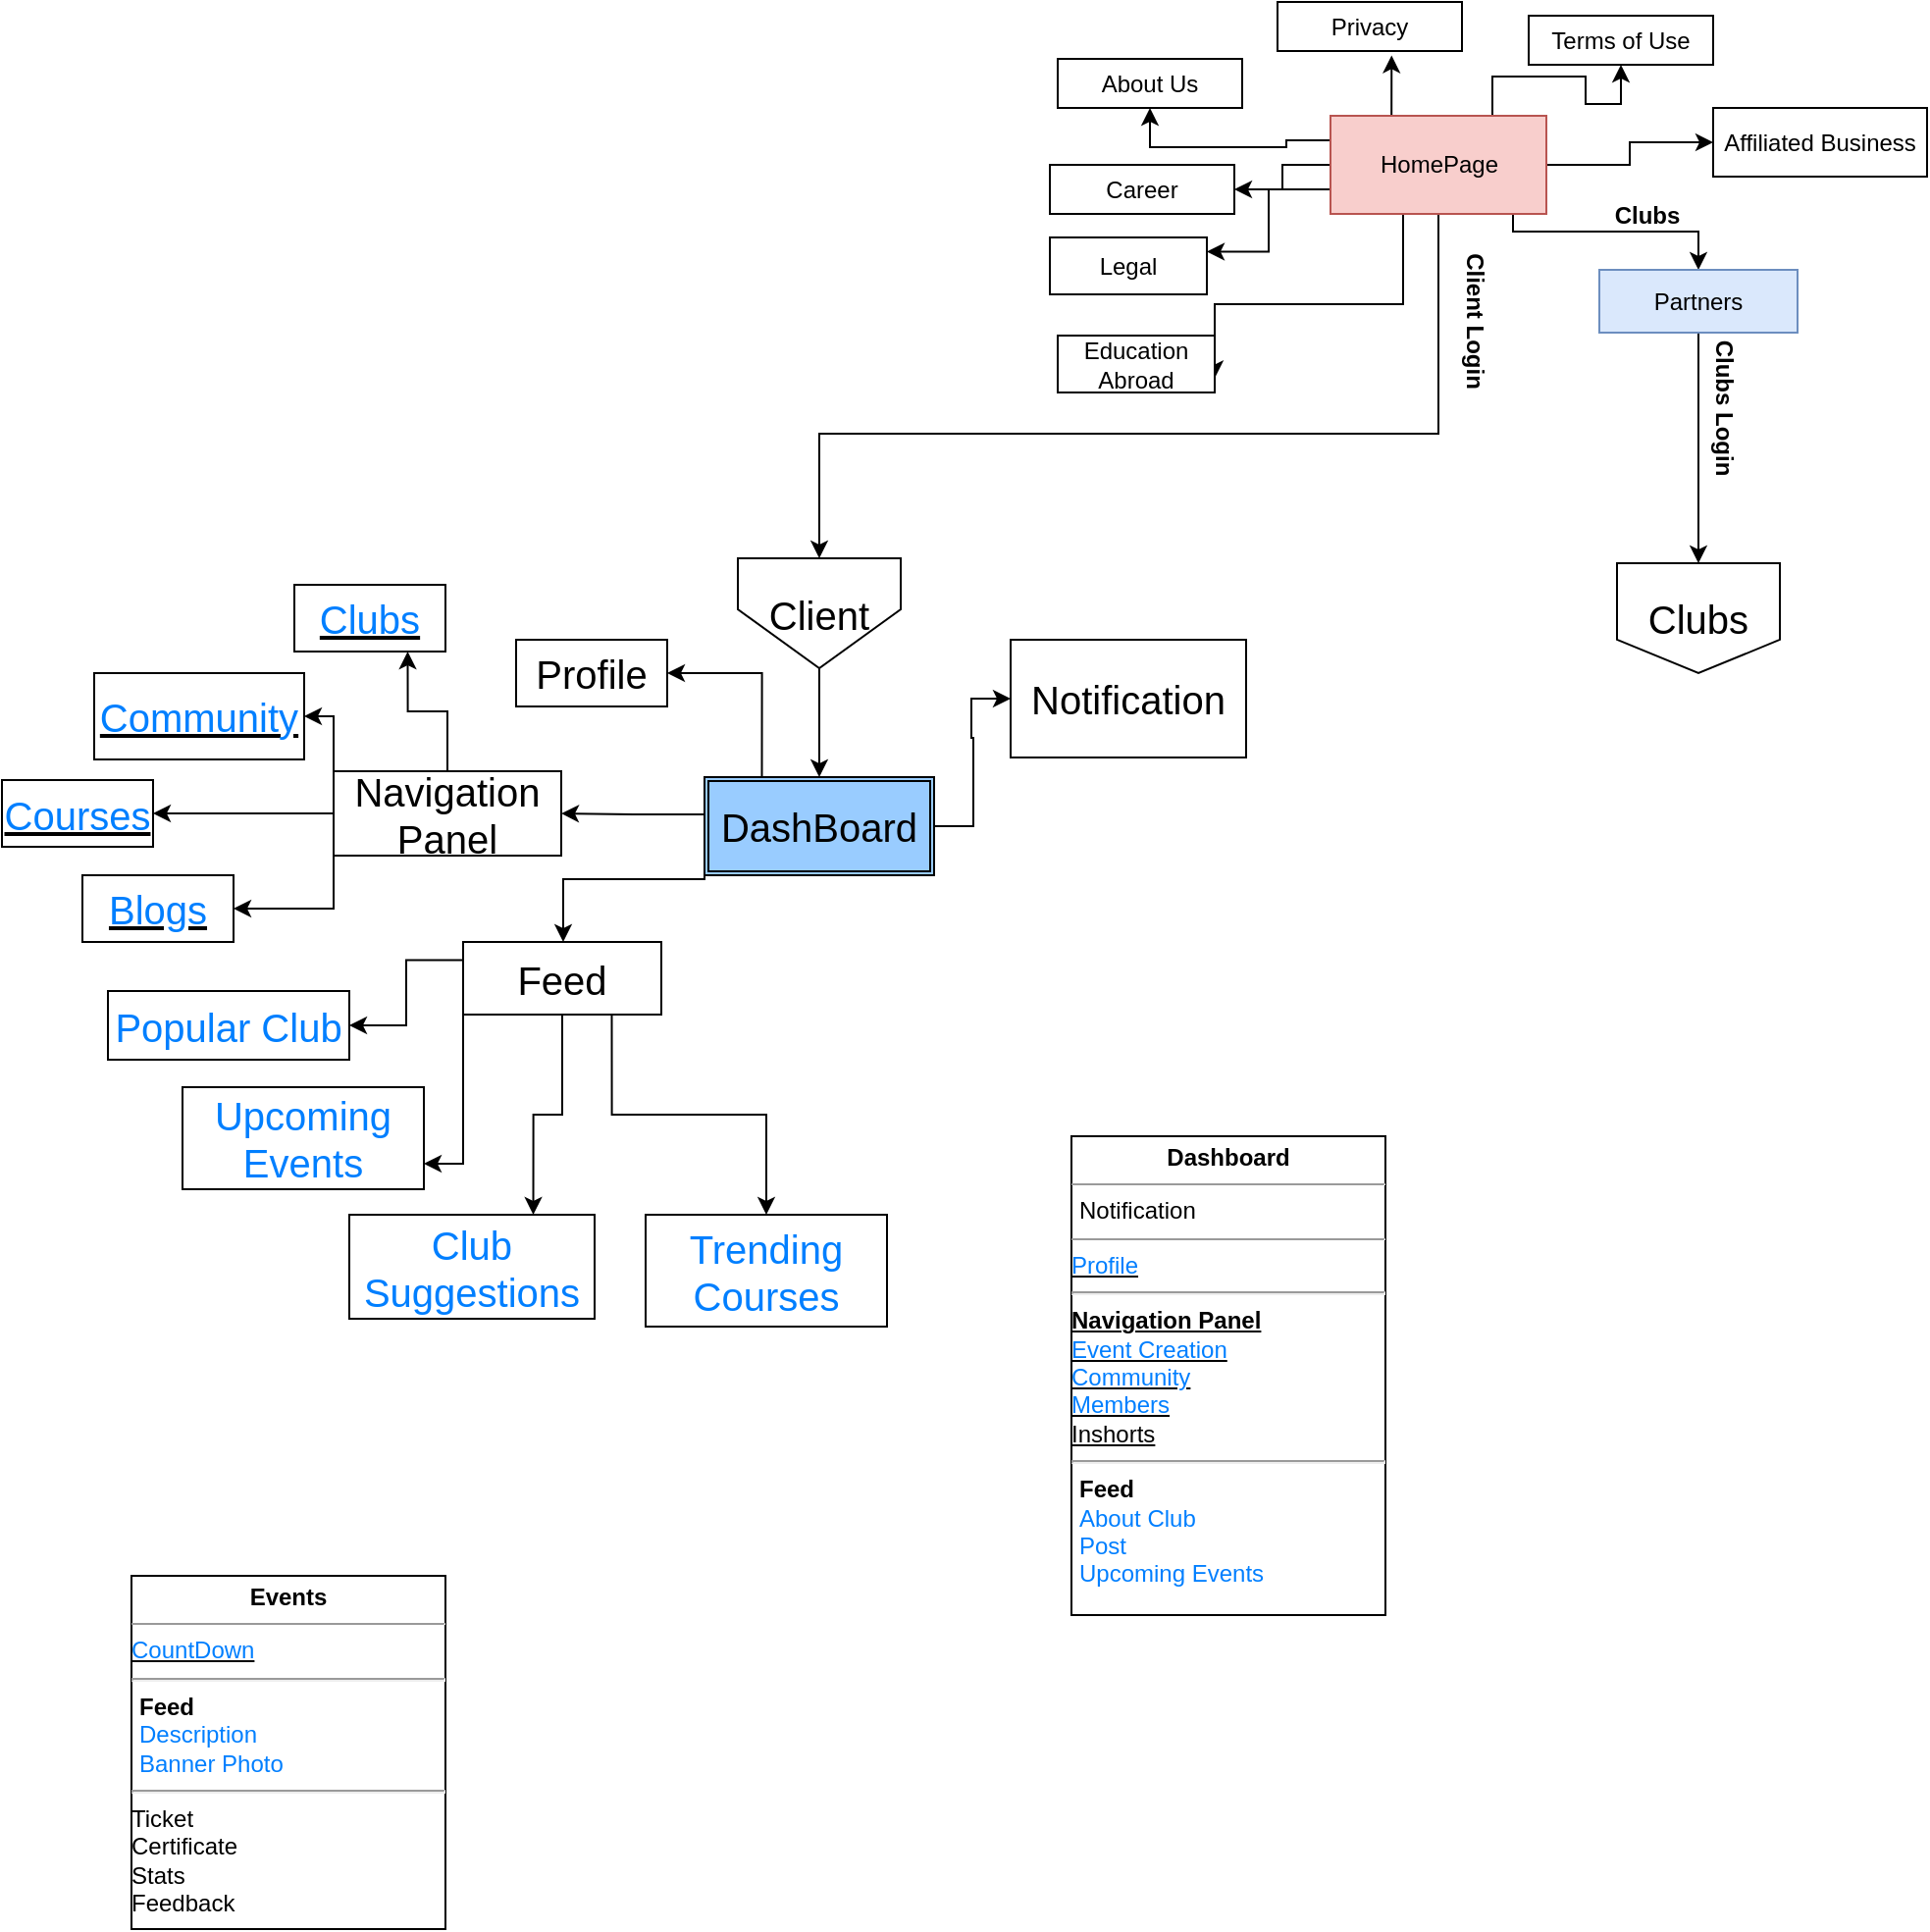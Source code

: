 <mxfile version="16.4.6" type="github">
  <diagram id="Sc2849mtXp3XQ9-_qFDR" name="Page-1">
    <mxGraphModel dx="2692" dy="617" grid="0" gridSize="10" guides="1" tooltips="1" connect="1" arrows="1" fold="1" page="1" pageScale="1" pageWidth="827" pageHeight="1169" math="0" shadow="0">
      <root>
        <mxCell id="0" />
        <mxCell id="1" parent="0" />
        <mxCell id="NzXf4oYJLNEPJ9zHogkz-10" style="edgeStyle=orthogonalEdgeStyle;rounded=0;orthogonalLoop=1;jettySize=auto;html=1;exitX=1;exitY=0.5;exitDx=0;exitDy=0;entryX=0;entryY=0.5;entryDx=0;entryDy=0;" edge="1" parent="1" source="NzXf4oYJLNEPJ9zHogkz-1" target="NzXf4oYJLNEPJ9zHogkz-8">
          <mxGeometry relative="1" as="geometry" />
        </mxCell>
        <mxCell id="NzXf4oYJLNEPJ9zHogkz-11" style="edgeStyle=orthogonalEdgeStyle;rounded=0;orthogonalLoop=1;jettySize=auto;html=1;exitX=0.75;exitY=0;exitDx=0;exitDy=0;" edge="1" parent="1" source="NzXf4oYJLNEPJ9zHogkz-1" target="NzXf4oYJLNEPJ9zHogkz-7">
          <mxGeometry relative="1" as="geometry" />
        </mxCell>
        <mxCell id="NzXf4oYJLNEPJ9zHogkz-12" style="edgeStyle=orthogonalEdgeStyle;rounded=0;orthogonalLoop=1;jettySize=auto;html=1;exitX=0.5;exitY=0;exitDx=0;exitDy=0;" edge="1" parent="1" source="NzXf4oYJLNEPJ9zHogkz-1">
          <mxGeometry relative="1" as="geometry">
            <mxPoint x="-436.87" y="61.217" as="targetPoint" />
          </mxGeometry>
        </mxCell>
        <mxCell id="NzXf4oYJLNEPJ9zHogkz-13" style="edgeStyle=orthogonalEdgeStyle;rounded=0;orthogonalLoop=1;jettySize=auto;html=1;exitX=0;exitY=0.25;exitDx=0;exitDy=0;" edge="1" parent="1" source="NzXf4oYJLNEPJ9zHogkz-1" target="NzXf4oYJLNEPJ9zHogkz-2">
          <mxGeometry relative="1" as="geometry" />
        </mxCell>
        <mxCell id="NzXf4oYJLNEPJ9zHogkz-14" style="edgeStyle=orthogonalEdgeStyle;rounded=0;orthogonalLoop=1;jettySize=auto;html=1;exitX=0;exitY=0.5;exitDx=0;exitDy=0;entryX=1;entryY=0.5;entryDx=0;entryDy=0;" edge="1" parent="1" source="NzXf4oYJLNEPJ9zHogkz-1" target="NzXf4oYJLNEPJ9zHogkz-3">
          <mxGeometry relative="1" as="geometry" />
        </mxCell>
        <mxCell id="NzXf4oYJLNEPJ9zHogkz-17" style="edgeStyle=orthogonalEdgeStyle;rounded=0;orthogonalLoop=1;jettySize=auto;html=1;exitX=0;exitY=0.75;exitDx=0;exitDy=0;entryX=1;entryY=0.25;entryDx=0;entryDy=0;" edge="1" parent="1" source="NzXf4oYJLNEPJ9zHogkz-1" target="NzXf4oYJLNEPJ9zHogkz-15">
          <mxGeometry relative="1" as="geometry" />
        </mxCell>
        <mxCell id="NzXf4oYJLNEPJ9zHogkz-18" style="edgeStyle=orthogonalEdgeStyle;rounded=0;orthogonalLoop=1;jettySize=auto;html=1;exitX=0.25;exitY=1;exitDx=0;exitDy=0;entryX=1;entryY=0.75;entryDx=0;entryDy=0;" edge="1" parent="1" source="NzXf4oYJLNEPJ9zHogkz-1" target="NzXf4oYJLNEPJ9zHogkz-16">
          <mxGeometry relative="1" as="geometry">
            <Array as="points">
              <mxPoint x="-431" y="188" />
              <mxPoint x="-527" y="188" />
            </Array>
          </mxGeometry>
        </mxCell>
        <mxCell id="NzXf4oYJLNEPJ9zHogkz-21" style="edgeStyle=orthogonalEdgeStyle;rounded=0;orthogonalLoop=1;jettySize=auto;html=1;exitX=0.5;exitY=1;exitDx=0;exitDy=0;entryX=0.5;entryY=0;entryDx=0;entryDy=0;" edge="1" parent="1" source="NzXf4oYJLNEPJ9zHogkz-1" target="NzXf4oYJLNEPJ9zHogkz-31">
          <mxGeometry relative="1" as="geometry">
            <mxPoint x="-403" y="249" as="targetPoint" />
            <Array as="points">
              <mxPoint x="-413" y="254" />
              <mxPoint x="-728" y="254" />
            </Array>
          </mxGeometry>
        </mxCell>
        <mxCell id="NzXf4oYJLNEPJ9zHogkz-26" style="edgeStyle=orthogonalEdgeStyle;rounded=0;orthogonalLoop=1;jettySize=auto;html=1;exitX=0.75;exitY=1;exitDx=0;exitDy=0;entryX=0.5;entryY=0;entryDx=0;entryDy=0;fontSize=12;" edge="1" parent="1" source="NzXf4oYJLNEPJ9zHogkz-1" target="NzXf4oYJLNEPJ9zHogkz-5">
          <mxGeometry relative="1" as="geometry">
            <Array as="points">
              <mxPoint x="-375" y="151" />
              <mxPoint x="-281" y="151" />
            </Array>
          </mxGeometry>
        </mxCell>
        <mxCell id="NzXf4oYJLNEPJ9zHogkz-1" value="HomePage" style="html=1;fillColor=#f8cecc;strokeColor=#b85450;" vertex="1" parent="1">
          <mxGeometry x="-468" y="92" width="110" height="50" as="geometry" />
        </mxCell>
        <mxCell id="NzXf4oYJLNEPJ9zHogkz-2" value="About Us" style="rounded=0;whiteSpace=wrap;html=1;" vertex="1" parent="1">
          <mxGeometry x="-607" y="63" width="94" height="25" as="geometry" />
        </mxCell>
        <mxCell id="NzXf4oYJLNEPJ9zHogkz-3" value="Career" style="rounded=0;whiteSpace=wrap;html=1;" vertex="1" parent="1">
          <mxGeometry x="-611" y="117" width="94" height="25" as="geometry" />
        </mxCell>
        <mxCell id="NzXf4oYJLNEPJ9zHogkz-27" style="edgeStyle=orthogonalEdgeStyle;rounded=0;orthogonalLoop=1;jettySize=auto;html=1;exitX=0.5;exitY=1;exitDx=0;exitDy=0;fontSize=12;entryX=0.5;entryY=0;entryDx=0;entryDy=0;" edge="1" parent="1" source="NzXf4oYJLNEPJ9zHogkz-5" target="NzXf4oYJLNEPJ9zHogkz-33">
          <mxGeometry relative="1" as="geometry">
            <mxPoint x="-255" y="371" as="targetPoint" />
          </mxGeometry>
        </mxCell>
        <mxCell id="NzXf4oYJLNEPJ9zHogkz-5" value="Partners" style="rounded=0;whiteSpace=wrap;html=1;strokeColor=#6c8ebf;fillColor=#dae8fc;" vertex="1" parent="1">
          <mxGeometry x="-331" y="170.5" width="101" height="32" as="geometry" />
        </mxCell>
        <mxCell id="NzXf4oYJLNEPJ9zHogkz-6" value="Privacy" style="rounded=0;whiteSpace=wrap;html=1;" vertex="1" parent="1">
          <mxGeometry x="-495" y="34" width="94" height="25" as="geometry" />
        </mxCell>
        <mxCell id="NzXf4oYJLNEPJ9zHogkz-7" value="Terms of Use&lt;span style=&quot;color: rgba(0 , 0 , 0 , 0) ; font-family: monospace ; font-size: 0px&quot;&gt;%3CmxGraphModel%3E%3Croot%3E%3CmxCell%20id%3D%220%22%2F%3E%3CmxCell%20id%3D%221%22%20parent%3D%220%22%2F%3E%3CmxCell%20id%3D%222%22%20value%3D%22Privacy%22%20style%3D%22rounded%3D0%3BwhiteSpace%3Dwrap%3Bhtml%3D1%3B%22%20vertex%3D%221%22%20parent%3D%221%22%3E%3CmxGeometry%20x%3D%22-369%22%20y%3D%22-240%22%20width%3D%2294%22%20height%3D%2225%22%20as%3D%22geometry%22%2F%3E%3C%2FmxCell%3E%3C%2Froot%3E%3C%2FmxGraphModel%3E&lt;/span&gt;" style="rounded=0;whiteSpace=wrap;html=1;" vertex="1" parent="1">
          <mxGeometry x="-367" y="41" width="94" height="25" as="geometry" />
        </mxCell>
        <mxCell id="NzXf4oYJLNEPJ9zHogkz-8" value="Affiliated Business" style="rounded=0;whiteSpace=wrap;html=1;" vertex="1" parent="1">
          <mxGeometry x="-273" y="88" width="109" height="35" as="geometry" />
        </mxCell>
        <mxCell id="NzXf4oYJLNEPJ9zHogkz-15" value="Legal" style="rounded=0;whiteSpace=wrap;html=1;" vertex="1" parent="1">
          <mxGeometry x="-611" y="154" width="80" height="29" as="geometry" />
        </mxCell>
        <mxCell id="NzXf4oYJLNEPJ9zHogkz-16" value="Education Abroad" style="rounded=0;whiteSpace=wrap;html=1;" vertex="1" parent="1">
          <mxGeometry x="-607" y="204" width="80" height="29" as="geometry" />
        </mxCell>
        <mxCell id="NzXf4oYJLNEPJ9zHogkz-22" value="&lt;font style=&quot;font-size: 12px&quot;&gt;Client Login&lt;/font&gt;" style="text;strokeColor=none;fillColor=none;html=1;fontSize=24;fontStyle=1;verticalAlign=middle;align=center;rotation=90;" vertex="1" parent="1">
          <mxGeometry x="-421" y="190" width="60" height="12.5" as="geometry" />
        </mxCell>
        <mxCell id="NzXf4oYJLNEPJ9zHogkz-28" value="&lt;font style=&quot;font-size: 12px&quot;&gt;Clubs Login&lt;/font&gt;" style="text;strokeColor=none;fillColor=none;html=1;fontSize=24;fontStyle=1;verticalAlign=middle;align=center;rotation=90;" vertex="1" parent="1">
          <mxGeometry x="-282" y="223" width="38" height="35" as="geometry" />
        </mxCell>
        <mxCell id="NzXf4oYJLNEPJ9zHogkz-29" value="&lt;font style=&quot;font-size: 12px&quot;&gt;Clubs&lt;/font&gt;" style="text;strokeColor=none;fillColor=none;html=1;fontSize=24;fontStyle=1;verticalAlign=middle;align=center;rotation=0;" vertex="1" parent="1">
          <mxGeometry x="-326" y="120" width="38" height="37" as="geometry" />
        </mxCell>
        <mxCell id="NzXf4oYJLNEPJ9zHogkz-57" style="edgeStyle=orthogonalEdgeStyle;rounded=0;orthogonalLoop=1;jettySize=auto;html=1;exitX=0.5;exitY=1;exitDx=0;exitDy=0;fontSize=20;fontColor=#007FFF;entryX=0.5;entryY=0;entryDx=0;entryDy=0;" edge="1" parent="1" source="NzXf4oYJLNEPJ9zHogkz-31" target="NzXf4oYJLNEPJ9zHogkz-40">
          <mxGeometry relative="1" as="geometry">
            <mxPoint x="-728" y="422" as="targetPoint" />
          </mxGeometry>
        </mxCell>
        <mxCell id="NzXf4oYJLNEPJ9zHogkz-31" value="&lt;font style=&quot;font-size: 20px&quot;&gt;Client&lt;/font&gt;" style="shape=offPageConnector;whiteSpace=wrap;html=1;fontSize=24;strokeColor=#000000;size=0.536;" vertex="1" parent="1">
          <mxGeometry x="-770" y="317.5" width="83" height="56" as="geometry" />
        </mxCell>
        <mxCell id="NzXf4oYJLNEPJ9zHogkz-33" value="&lt;font style=&quot;font-size: 20px&quot;&gt;Clubs&lt;/font&gt;" style="shape=offPageConnector;whiteSpace=wrap;html=1;fontSize=24;strokeColor=#000000;size=0.304;" vertex="1" parent="1">
          <mxGeometry x="-322" y="320" width="83" height="56" as="geometry" />
        </mxCell>
        <mxCell id="NzXf4oYJLNEPJ9zHogkz-39" value="&lt;p style=&quot;margin: 0px ; margin-top: 4px ; text-align: center&quot;&gt;&lt;b&gt;Dashboard&lt;/b&gt;&lt;/p&gt;&lt;hr size=&quot;1&quot;&gt;&lt;p style=&quot;margin: 0px ; margin-left: 4px&quot;&gt;Notification&lt;/p&gt;&lt;hr size=&quot;1&quot;&gt;&lt;u&gt;&lt;font color=&quot;#007fff&quot;&gt;Profile&lt;br&gt;&lt;/font&gt;&lt;/u&gt;&lt;hr&gt;&lt;u&gt;&lt;b&gt;Navigation Panel&lt;/b&gt;&lt;br&gt;&lt;font color=&quot;#007fff&quot;&gt;Event Creation&lt;br&gt;Community&lt;br&gt;Members&lt;br&gt;&lt;/font&gt;Inshorts&lt;br&gt;&lt;/u&gt;&lt;hr&gt;&lt;p style=&quot;margin: 0px ; margin-left: 4px&quot;&gt;&lt;b&gt;Feed&lt;/b&gt;&lt;/p&gt;&lt;p style=&quot;margin: 0px ; margin-left: 4px&quot;&gt;&lt;font color=&quot;#007fff&quot;&gt;About Club&lt;/font&gt;&lt;/p&gt;&lt;p style=&quot;margin: 0px ; margin-left: 4px&quot;&gt;&lt;font color=&quot;#007fff&quot;&gt;Post&lt;/font&gt;&lt;/p&gt;&lt;p style=&quot;margin: 0px ; margin-left: 4px&quot;&gt;&lt;font color=&quot;#007fff&quot;&gt;Upcoming Events&lt;/font&gt;&lt;/p&gt;&lt;span style=&quot;color: rgba(0 , 0 , 0 , 0) ; font-family: monospace ; font-size: 0px&quot;&gt;%3CmxGraphModel%3E%3Croot%3E%3CmxCell%20id%3D%220%22%2F%3E%3CmxCell%20id%3D%221%22%20parent%3D%220%22%2F%3E%3CmxCell%20id%3D%222%22%20value%3D%22%26lt%3Bfont%20color%3D%26quot%3B%23007fff%26quot%3B%26gt%3BPopular%20Club%26lt%3B%2Ffont%26gt%3B%22%20style%3D%22rounded%3D0%3BwhiteSpace%3Dwrap%3Bhtml%3D1%3BfontSize%3D20%3BfontColor%3D%23000000%3BstrokeColor%3D%23000000%3BfillColor%3D%23FFFFFF%3B%22%20vertex%3D%221%22%20parent%3D%221%22%3E%3CmxGeometry%20x%3D%22-1091%22%20y%3D%22538%22%20width%3D%22123%22%20height%3D%2235%22%20as%3D%22geometry%22%2F%3E%3C%2FmxCell%3E%3C%2Froot%3E%3C%2FmxGraphModel%3E&lt;/span&gt;&lt;p style=&quot;margin: 0px ; margin-left: 4px&quot;&gt;&lt;br&gt;&lt;/p&gt;" style="verticalAlign=top;align=left;overflow=fill;fontSize=12;fontFamily=Helvetica;html=1;strokeColor=#000000;" vertex="1" parent="1">
          <mxGeometry x="-600" y="612" width="160" height="244" as="geometry" />
        </mxCell>
        <mxCell id="NzXf4oYJLNEPJ9zHogkz-58" style="edgeStyle=orthogonalEdgeStyle;rounded=0;orthogonalLoop=1;jettySize=auto;html=1;exitX=0.25;exitY=0;exitDx=0;exitDy=0;entryX=1;entryY=0.5;entryDx=0;entryDy=0;fontSize=20;fontColor=#007FFF;" edge="1" parent="1" source="NzXf4oYJLNEPJ9zHogkz-40" target="NzXf4oYJLNEPJ9zHogkz-44">
          <mxGeometry relative="1" as="geometry" />
        </mxCell>
        <mxCell id="NzXf4oYJLNEPJ9zHogkz-59" style="edgeStyle=orthogonalEdgeStyle;rounded=0;orthogonalLoop=1;jettySize=auto;html=1;exitX=0;exitY=0.5;exitDx=0;exitDy=0;entryX=1;entryY=0.5;entryDx=0;entryDy=0;fontSize=20;fontColor=#007FFF;" edge="1" parent="1" source="NzXf4oYJLNEPJ9zHogkz-40" target="NzXf4oYJLNEPJ9zHogkz-45">
          <mxGeometry relative="1" as="geometry">
            <Array as="points">
              <mxPoint x="-787" y="448" />
              <mxPoint x="-823" y="448" />
            </Array>
          </mxGeometry>
        </mxCell>
        <mxCell id="NzXf4oYJLNEPJ9zHogkz-60" style="edgeStyle=orthogonalEdgeStyle;rounded=0;orthogonalLoop=1;jettySize=auto;html=1;exitX=0;exitY=0.75;exitDx=0;exitDy=0;fontSize=20;fontColor=#007FFF;" edge="1" parent="1" source="NzXf4oYJLNEPJ9zHogkz-40" target="NzXf4oYJLNEPJ9zHogkz-52">
          <mxGeometry relative="1" as="geometry">
            <Array as="points">
              <mxPoint x="-787" y="481" />
              <mxPoint x="-859" y="481" />
            </Array>
          </mxGeometry>
        </mxCell>
        <mxCell id="NzXf4oYJLNEPJ9zHogkz-61" style="edgeStyle=orthogonalEdgeStyle;rounded=0;orthogonalLoop=1;jettySize=auto;html=1;entryX=0;entryY=0.5;entryDx=0;entryDy=0;fontSize=20;fontColor=#007FFF;exitX=1;exitY=0.5;exitDx=0;exitDy=0;" edge="1" parent="1" source="NzXf4oYJLNEPJ9zHogkz-40" target="NzXf4oYJLNEPJ9zHogkz-42">
          <mxGeometry relative="1" as="geometry">
            <mxPoint x="-674" y="444" as="sourcePoint" />
          </mxGeometry>
        </mxCell>
        <mxCell id="NzXf4oYJLNEPJ9zHogkz-40" value="&lt;font color=&quot;#000000&quot;&gt;DashBoard&lt;/font&gt;" style="shape=ext;double=1;rounded=0;whiteSpace=wrap;html=1;fontSize=20;fontColor=#007FFF;strokeColor=#000000;fillColor=#99CCFF;" vertex="1" parent="1">
          <mxGeometry x="-787" y="429" width="117" height="50" as="geometry" />
        </mxCell>
        <mxCell id="NzXf4oYJLNEPJ9zHogkz-42" value="Notification" style="rounded=0;whiteSpace=wrap;html=1;fontSize=20;fontColor=#000000;strokeColor=#000000;" vertex="1" parent="1">
          <mxGeometry x="-631" y="359" width="120" height="60" as="geometry" />
        </mxCell>
        <mxCell id="NzXf4oYJLNEPJ9zHogkz-44" value="Profile" style="rounded=0;whiteSpace=wrap;html=1;fontSize=20;fontColor=#000000;strokeColor=#000000;fillColor=#FFFFFF;" vertex="1" parent="1">
          <mxGeometry x="-883" y="359" width="77" height="34" as="geometry" />
        </mxCell>
        <mxCell id="NzXf4oYJLNEPJ9zHogkz-62" style="edgeStyle=orthogonalEdgeStyle;rounded=0;orthogonalLoop=1;jettySize=auto;html=1;exitX=0.5;exitY=0;exitDx=0;exitDy=0;entryX=0.75;entryY=1;entryDx=0;entryDy=0;fontSize=20;fontColor=#007FFF;" edge="1" parent="1" source="NzXf4oYJLNEPJ9zHogkz-45" target="NzXf4oYJLNEPJ9zHogkz-46">
          <mxGeometry relative="1" as="geometry" />
        </mxCell>
        <mxCell id="NzXf4oYJLNEPJ9zHogkz-63" style="edgeStyle=orthogonalEdgeStyle;rounded=0;orthogonalLoop=1;jettySize=auto;html=1;exitX=0;exitY=0;exitDx=0;exitDy=0;entryX=1;entryY=0.5;entryDx=0;entryDy=0;fontSize=20;fontColor=#007FFF;" edge="1" parent="1" source="NzXf4oYJLNEPJ9zHogkz-45" target="NzXf4oYJLNEPJ9zHogkz-47">
          <mxGeometry relative="1" as="geometry">
            <Array as="points">
              <mxPoint x="-976" y="398" />
            </Array>
          </mxGeometry>
        </mxCell>
        <mxCell id="NzXf4oYJLNEPJ9zHogkz-64" style="edgeStyle=orthogonalEdgeStyle;rounded=0;orthogonalLoop=1;jettySize=auto;html=1;exitX=0;exitY=0.5;exitDx=0;exitDy=0;entryX=1;entryY=0.5;entryDx=0;entryDy=0;fontSize=20;fontColor=#007FFF;" edge="1" parent="1" source="NzXf4oYJLNEPJ9zHogkz-45" target="NzXf4oYJLNEPJ9zHogkz-48">
          <mxGeometry relative="1" as="geometry" />
        </mxCell>
        <mxCell id="NzXf4oYJLNEPJ9zHogkz-65" style="edgeStyle=orthogonalEdgeStyle;rounded=0;orthogonalLoop=1;jettySize=auto;html=1;exitX=0;exitY=1;exitDx=0;exitDy=0;fontSize=20;fontColor=#007FFF;entryX=1;entryY=0.5;entryDx=0;entryDy=0;" edge="1" parent="1" source="NzXf4oYJLNEPJ9zHogkz-45" target="NzXf4oYJLNEPJ9zHogkz-51">
          <mxGeometry relative="1" as="geometry">
            <mxPoint x="-1024.8" y="495.4" as="targetPoint" />
          </mxGeometry>
        </mxCell>
        <mxCell id="NzXf4oYJLNEPJ9zHogkz-45" value="Navigation Panel" style="rounded=0;whiteSpace=wrap;html=1;fontSize=20;fontColor=#000000;strokeColor=#000000;fillColor=#FFFFFF;" vertex="1" parent="1">
          <mxGeometry x="-976" y="426" width="116" height="43" as="geometry" />
        </mxCell>
        <mxCell id="NzXf4oYJLNEPJ9zHogkz-46" value="&lt;u&gt;&lt;font color=&quot;#007fff&quot;&gt;Clubs&lt;/font&gt;&lt;/u&gt;" style="rounded=0;whiteSpace=wrap;html=1;fontSize=20;fontColor=#000000;strokeColor=#000000;fillColor=#FFFFFF;" vertex="1" parent="1">
          <mxGeometry x="-996" y="331" width="77" height="34" as="geometry" />
        </mxCell>
        <mxCell id="NzXf4oYJLNEPJ9zHogkz-47" value="&lt;u&gt;&lt;font color=&quot;#007fff&quot;&gt;Community&lt;/font&gt;&lt;/u&gt;" style="rounded=0;whiteSpace=wrap;html=1;fontSize=20;fontColor=#000000;strokeColor=#000000;fillColor=#FFFFFF;" vertex="1" parent="1">
          <mxGeometry x="-1098" y="376" width="107" height="44" as="geometry" />
        </mxCell>
        <mxCell id="NzXf4oYJLNEPJ9zHogkz-48" value="&lt;u&gt;&lt;font color=&quot;#007fff&quot;&gt;Courses&lt;/font&gt;&lt;/u&gt;" style="rounded=0;whiteSpace=wrap;html=1;fontSize=20;fontColor=#000000;strokeColor=#000000;fillColor=#FFFFFF;" vertex="1" parent="1">
          <mxGeometry x="-1145" y="430.5" width="77" height="34" as="geometry" />
        </mxCell>
        <mxCell id="NzXf4oYJLNEPJ9zHogkz-51" value="&lt;u&gt;&lt;font color=&quot;#007fff&quot;&gt;Blogs&lt;/font&gt;&lt;/u&gt;" style="rounded=0;whiteSpace=wrap;html=1;fontSize=20;fontColor=#000000;strokeColor=#000000;fillColor=#FFFFFF;" vertex="1" parent="1">
          <mxGeometry x="-1104" y="479" width="77" height="34" as="geometry" />
        </mxCell>
        <mxCell id="NzXf4oYJLNEPJ9zHogkz-66" style="edgeStyle=orthogonalEdgeStyle;rounded=0;orthogonalLoop=1;jettySize=auto;html=1;exitX=0;exitY=0.25;exitDx=0;exitDy=0;entryX=1;entryY=0.5;entryDx=0;entryDy=0;fontSize=20;fontColor=#007FFF;" edge="1" parent="1" source="NzXf4oYJLNEPJ9zHogkz-52" target="NzXf4oYJLNEPJ9zHogkz-53">
          <mxGeometry relative="1" as="geometry" />
        </mxCell>
        <mxCell id="NzXf4oYJLNEPJ9zHogkz-67" style="edgeStyle=orthogonalEdgeStyle;rounded=0;orthogonalLoop=1;jettySize=auto;html=1;exitX=0;exitY=1;exitDx=0;exitDy=0;entryX=1;entryY=0.75;entryDx=0;entryDy=0;fontSize=20;fontColor=#007FFF;" edge="1" parent="1" source="NzXf4oYJLNEPJ9zHogkz-52" target="NzXf4oYJLNEPJ9zHogkz-54">
          <mxGeometry relative="1" as="geometry">
            <Array as="points">
              <mxPoint x="-910" y="626" />
            </Array>
          </mxGeometry>
        </mxCell>
        <mxCell id="NzXf4oYJLNEPJ9zHogkz-68" style="edgeStyle=orthogonalEdgeStyle;rounded=0;orthogonalLoop=1;jettySize=auto;html=1;exitX=0.5;exitY=1;exitDx=0;exitDy=0;entryX=0.75;entryY=0;entryDx=0;entryDy=0;fontSize=20;fontColor=#007FFF;" edge="1" parent="1" source="NzXf4oYJLNEPJ9zHogkz-52" target="NzXf4oYJLNEPJ9zHogkz-55">
          <mxGeometry relative="1" as="geometry" />
        </mxCell>
        <mxCell id="NzXf4oYJLNEPJ9zHogkz-69" style="edgeStyle=orthogonalEdgeStyle;rounded=0;orthogonalLoop=1;jettySize=auto;html=1;exitX=0.75;exitY=1;exitDx=0;exitDy=0;entryX=0.5;entryY=0;entryDx=0;entryDy=0;fontSize=20;fontColor=#007FFF;" edge="1" parent="1" source="NzXf4oYJLNEPJ9zHogkz-52" target="NzXf4oYJLNEPJ9zHogkz-56">
          <mxGeometry relative="1" as="geometry" />
        </mxCell>
        <mxCell id="NzXf4oYJLNEPJ9zHogkz-52" value="Feed" style="rounded=0;whiteSpace=wrap;html=1;fontSize=20;fontColor=#000000;strokeColor=#000000;fillColor=#FFFFFF;" vertex="1" parent="1">
          <mxGeometry x="-910" y="513" width="101" height="37" as="geometry" />
        </mxCell>
        <mxCell id="NzXf4oYJLNEPJ9zHogkz-53" value="&lt;font color=&quot;#007fff&quot;&gt;Popular Club&lt;/font&gt;" style="rounded=0;whiteSpace=wrap;html=1;fontSize=20;fontColor=#000000;strokeColor=#000000;fillColor=#FFFFFF;" vertex="1" parent="1">
          <mxGeometry x="-1091" y="538" width="123" height="35" as="geometry" />
        </mxCell>
        <mxCell id="NzXf4oYJLNEPJ9zHogkz-54" value="&lt;font color=&quot;#007fff&quot;&gt;Upcoming Events&lt;/font&gt;" style="rounded=0;whiteSpace=wrap;html=1;fontSize=20;fontColor=#000000;strokeColor=#000000;fillColor=#FFFFFF;" vertex="1" parent="1">
          <mxGeometry x="-1053" y="587" width="123" height="52" as="geometry" />
        </mxCell>
        <mxCell id="NzXf4oYJLNEPJ9zHogkz-55" value="&lt;font color=&quot;#007fff&quot;&gt;Club Suggestions&lt;/font&gt;" style="rounded=0;whiteSpace=wrap;html=1;fontSize=20;fontColor=#000000;strokeColor=#000000;fillColor=#FFFFFF;" vertex="1" parent="1">
          <mxGeometry x="-968" y="652" width="125" height="53" as="geometry" />
        </mxCell>
        <mxCell id="NzXf4oYJLNEPJ9zHogkz-56" value="&lt;font color=&quot;#007fff&quot;&gt;Trending Courses&lt;/font&gt;" style="rounded=0;whiteSpace=wrap;html=1;fontSize=20;fontColor=#000000;strokeColor=#000000;fillColor=#FFFFFF;" vertex="1" parent="1">
          <mxGeometry x="-817" y="652" width="123" height="57" as="geometry" />
        </mxCell>
        <mxCell id="NzXf4oYJLNEPJ9zHogkz-70" value="&lt;p style=&quot;margin: 0px ; margin-top: 4px ; text-align: center&quot;&gt;&lt;b&gt;Events&lt;/b&gt;&lt;/p&gt;&lt;hr size=&quot;1&quot;&gt;&lt;p style=&quot;margin: 0px ; margin-left: 4px&quot;&gt;&lt;/p&gt;&lt;u&gt;&lt;font color=&quot;#007fff&quot;&gt;CountDown&lt;br&gt;&lt;/font&gt;&lt;/u&gt;&lt;hr&gt;&lt;p style=&quot;margin: 0px ; margin-left: 4px&quot;&gt;&lt;b&gt;Feed&lt;/b&gt;&lt;/p&gt;&lt;p style=&quot;margin: 0px ; margin-left: 4px&quot;&gt;&lt;font color=&quot;#007fff&quot;&gt;Description&lt;/font&gt;&lt;/p&gt;&lt;p style=&quot;margin: 0px ; margin-left: 4px&quot;&gt;&lt;font color=&quot;#007fff&quot;&gt;Banner Photo&lt;/font&gt;&lt;/p&gt;&lt;hr&gt;Ticket&amp;nbsp;&lt;br&gt;Certificate&lt;br&gt;Stats&lt;br&gt;Feedback&lt;br&gt;&lt;p style=&quot;margin: 0px ; margin-left: 4px&quot;&gt;&lt;/p&gt;&lt;span style=&quot;color: rgba(0 , 0 , 0 , 0) ; font-family: monospace ; font-size: 0px&quot;&gt;%3CmxGraphModel%3E%3Croot%3E%3CmxCell%20id%3D%220%22%2F%3E%3CmxCell%20id%3D%221%22%20parent%3D%220%22%2F%3E%3CmxCell%20id%3D%222%22%20value%3D%22%26lt%3Bfont%20color%3D%26quot%3B%23007fff%26quot%3B%26gt%3BPopular%20Club%26lt%3B%2Ffont%26gt%3B%22%20style%3D%22rounded%3D0%3BwhiteSpace%3Dwrap%3Bhtml%3D1%3BfontSize%3D20%3BfontColor%3D%23000000%3BstrokeColor%3D%23000000%3BfillColor%3D%23FFFFFF%3B%22%20vertex%3D%221%22%20parent%3D%221%22%3E%3CmxGeometry%20x%3D%22-1091%22%20y%3D%22538%22%20width%3D%22123%22%20height%3D%2235%22%20as%3D%22geometry%22%2F%3E%3C%2FmxCell%3E%3C%2Froot%3E%3C%2FmxGraphModel%3EjjT&lt;br&gt;&lt;/span&gt;" style="verticalAlign=top;align=left;overflow=fill;fontSize=12;fontFamily=Helvetica;html=1;strokeColor=#000000;" vertex="1" parent="1">
          <mxGeometry x="-1079" y="836" width="160" height="180" as="geometry" />
        </mxCell>
      </root>
    </mxGraphModel>
  </diagram>
</mxfile>
